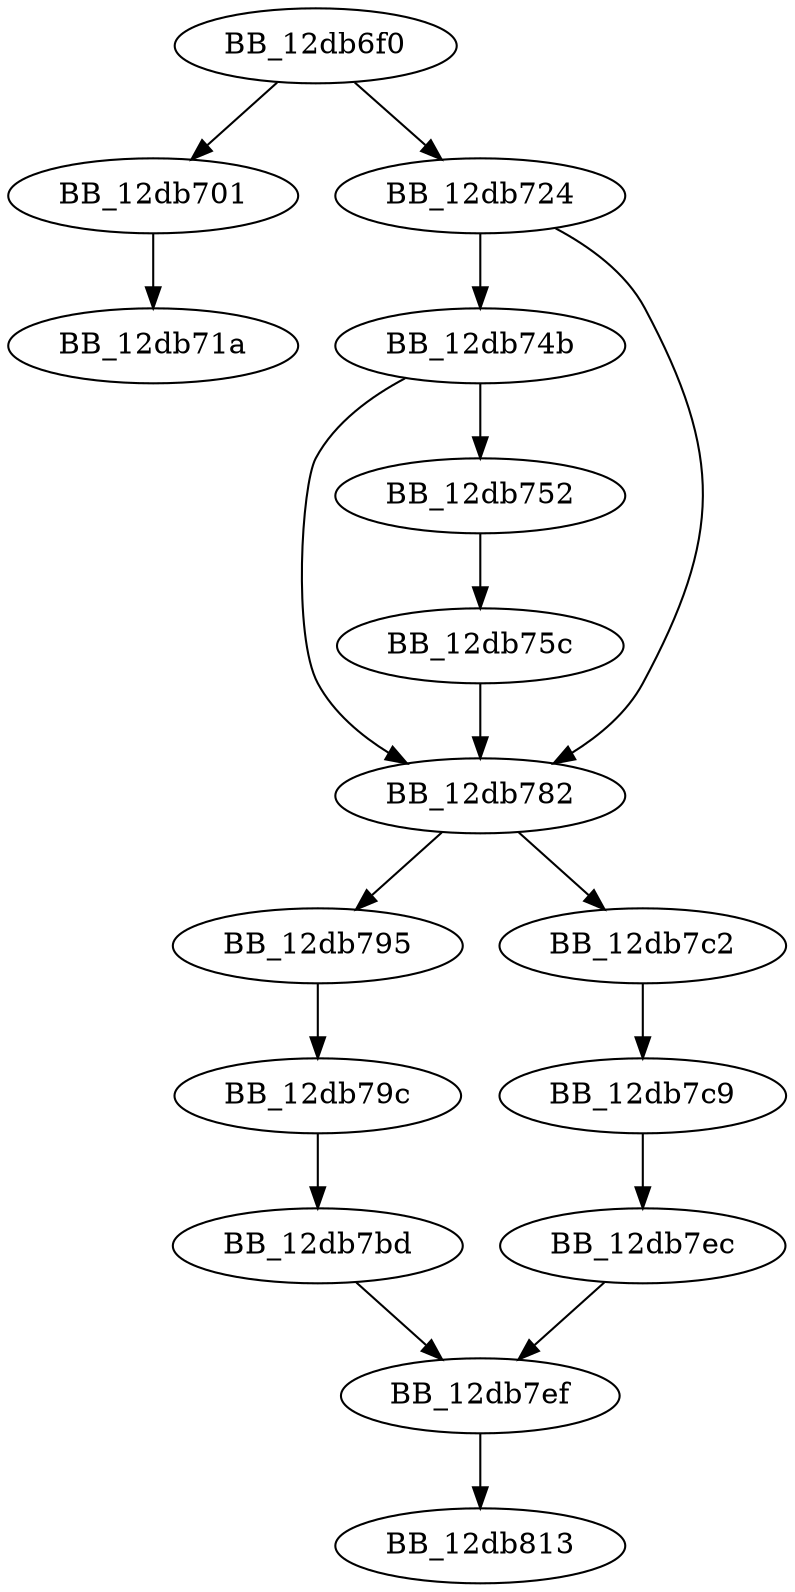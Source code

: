 DiGraph sub_12DB6F0{
BB_12db6f0->BB_12db701
BB_12db6f0->BB_12db724
BB_12db701->BB_12db71a
BB_12db724->BB_12db74b
BB_12db724->BB_12db782
BB_12db74b->BB_12db752
BB_12db74b->BB_12db782
BB_12db752->BB_12db75c
BB_12db75c->BB_12db782
BB_12db782->BB_12db795
BB_12db782->BB_12db7c2
BB_12db795->BB_12db79c
BB_12db79c->BB_12db7bd
BB_12db7bd->BB_12db7ef
BB_12db7c2->BB_12db7c9
BB_12db7c9->BB_12db7ec
BB_12db7ec->BB_12db7ef
BB_12db7ef->BB_12db813
}
